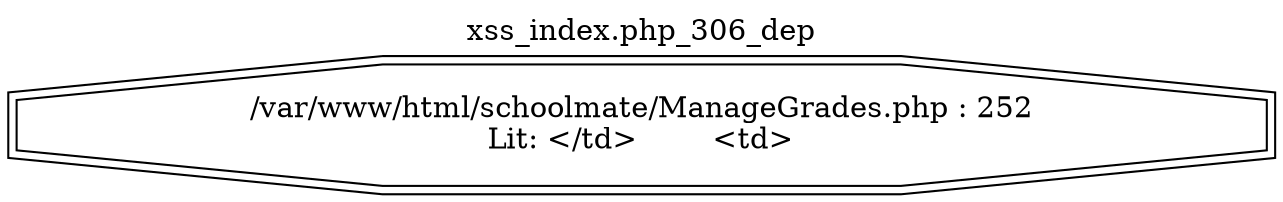 digraph cfg {
  label="xss_index.php_306_dep";
  labelloc=t;
  n1 [shape=doubleoctagon, label="/var/www/html/schoolmate/ManageGrades.php : 252\nLit: </td>	<td>\n"];
}
